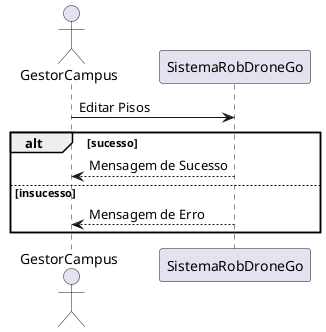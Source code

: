 @startuml vp1
actor GestorCampus as actor
participant SistemaRobDroneGo as srdg
actor -> srdg: Editar Pisos
alt sucesso
srdg --> actor : Mensagem de Sucesso
else insucesso
srdg -->actor : Mensagem de Erro
end
@enduml
